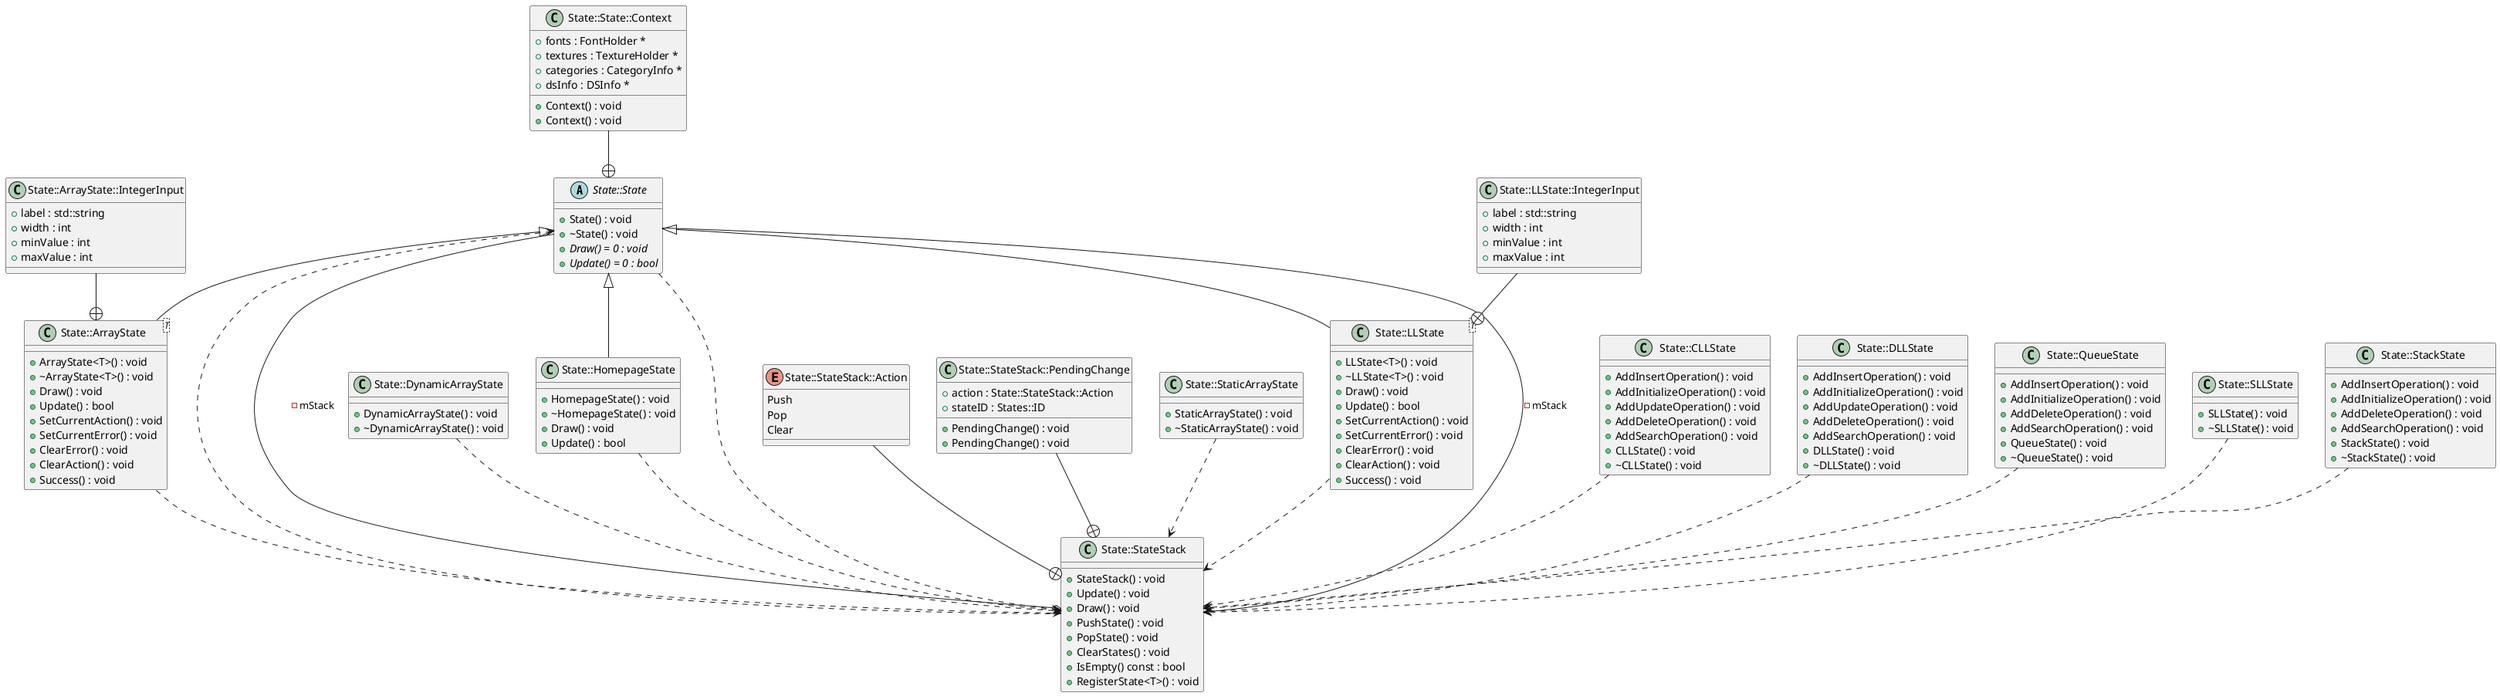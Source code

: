 @startuml
abstract "State::State" as C_0000095408157978504173
abstract C_0000095408157978504173 {
+State() : void
+~State() : void
{abstract} +Draw() = 0 : void
{abstract} +Update() = 0 : bool
}
class "State::State::Context" as C_0001966568901612235243
class C_0001966568901612235243 {
+Context() : void
+Context() : void
+fonts : FontHolder *
+textures : TextureHolder *
+categories : CategoryInfo *
+dsInfo : DSInfo *
}
class "State::ArrayState<T>" as C_0001477210917833349544
class C_0001477210917833349544 {
+ArrayState<T>() : void
+~ArrayState<T>() : void
+Draw() : void
+Update() : bool
+SetCurrentAction() : void
+SetCurrentError() : void
+ClearError() : void
+ClearAction() : void
+Success() : void
}
class "State::ArrayState::IntegerInput" as C_0000862137238358355487
class C_0000862137238358355487 {
+label : std::string
+width : int
+minValue : int
+maxValue : int
}
class "State::DynamicArrayState" as C_0000987619691049981455
class C_0000987619691049981455 {
+DynamicArrayState() : void
+~DynamicArrayState() : void
}
class "State::StateStack" as C_0001431867059143642128
class C_0001431867059143642128 {
+StateStack() : void
+Update() : void
+Draw() : void
+PushState() : void
+PopState() : void
+ClearStates() : void
+IsEmpty() const : bool
+RegisterState<T>() : void
}
enum "State::StateStack::Action" as C_0002038137900889039888
enum C_0002038137900889039888 {
Push
Pop
Clear
}
class "State::StateStack::PendingChange" as C_0000831763035971193981
class C_0000831763035971193981 {
+PendingChange() : void
+PendingChange() : void
+action : State::StateStack::Action
+stateID : States::ID
}
class "State::StaticArrayState" as C_0000980099507117347926
class C_0000980099507117347926 {
+StaticArrayState() : void
+~StaticArrayState() : void
}
class "State::HomepageState" as C_0000392594348704374101
class C_0000392594348704374101 {
+HomepageState() : void
+~HomepageState() : void
+Draw() : void
+Update() : bool
}
class "State::LLState<T>" as C_0000986421677058436509
class C_0000986421677058436509 {
+LLState<T>() : void
+~LLState<T>() : void
+Draw() : void
+Update() : bool
+SetCurrentAction() : void
+SetCurrentError() : void
+ClearError() : void
+ClearAction() : void
+Success() : void
}
class "State::LLState::IntegerInput" as C_0001880336986076333589
class C_0001880336986076333589 {
+label : std::string
+width : int
+minValue : int
+maxValue : int
}
class "State::CLLState" as C_0002032857529479228463
class C_0002032857529479228463 {
+AddInsertOperation() : void
+AddInitializeOperation() : void
+AddUpdateOperation() : void
+AddDeleteOperation() : void
+AddSearchOperation() : void
+CLLState() : void
+~CLLState() : void
}
class "State::DLLState" as C_0001990922848054987147
class C_0001990922848054987147 {
+AddInsertOperation() : void
+AddInitializeOperation() : void
+AddUpdateOperation() : void
+AddDeleteOperation() : void
+AddSearchOperation() : void
+DLLState() : void
+~DLLState() : void
}
class "State::QueueState" as C_0001222084811244305425
class C_0001222084811244305425 {
+AddInsertOperation() : void
+AddInitializeOperation() : void
+AddDeleteOperation() : void
+AddSearchOperation() : void
+QueueState() : void
+~QueueState() : void
}
class "State::SLLState" as C_0000412968630604849161
class C_0000412968630604849161 {
+SLLState() : void
+~SLLState() : void
}
class "State::StackState" as C_0000868847293084530391
class C_0000868847293084530391 {
+AddInsertOperation() : void
+AddInitializeOperation() : void
+AddDeleteOperation() : void
+AddSearchOperation() : void
+StackState() : void
+~StackState() : void
}
C_0000095408157978504173 ..> C_0001431867059143642128
C_0000095408157978504173 --> C_0001431867059143642128 : -mStack
C_0001966568901612235243 --+ C_0000095408157978504173
C_0001477210917833349544 ..> C_0001431867059143642128
C_0000095408157978504173 <|-- C_0001477210917833349544
C_0000862137238358355487 --+ C_0001477210917833349544
C_0000987619691049981455 ..> C_0001431867059143642128
C_0001431867059143642128 ..> C_0000095408157978504173
C_0001431867059143642128 o-- C_0000095408157978504173 : -mStack
C_0002038137900889039888 --+ C_0001431867059143642128
C_0000831763035971193981 --+ C_0001431867059143642128
C_0000980099507117347926 ..> C_0001431867059143642128
C_0000392594348704374101 ..> C_0001431867059143642128
C_0000095408157978504173 <|-- C_0000392594348704374101
C_0000986421677058436509 ..> C_0001431867059143642128
C_0000095408157978504173 <|-- C_0000986421677058436509
C_0001880336986076333589 --+ C_0000986421677058436509
C_0002032857529479228463 ..> C_0001431867059143642128
C_0001990922848054987147 ..> C_0001431867059143642128
C_0001222084811244305425 ..> C_0001431867059143642128
C_0000412968630604849161 ..> C_0001431867059143642128
C_0000868847293084530391 ..> C_0001431867059143642128

'Generated with clang-uml, version 0.3.4
'LLVM version clang version 15.0.7 (https://github.com/llvm/llvm-project.git 8dfdcc7b7bf66834a761bd8de445840ef68e4d1a)
@enduml
